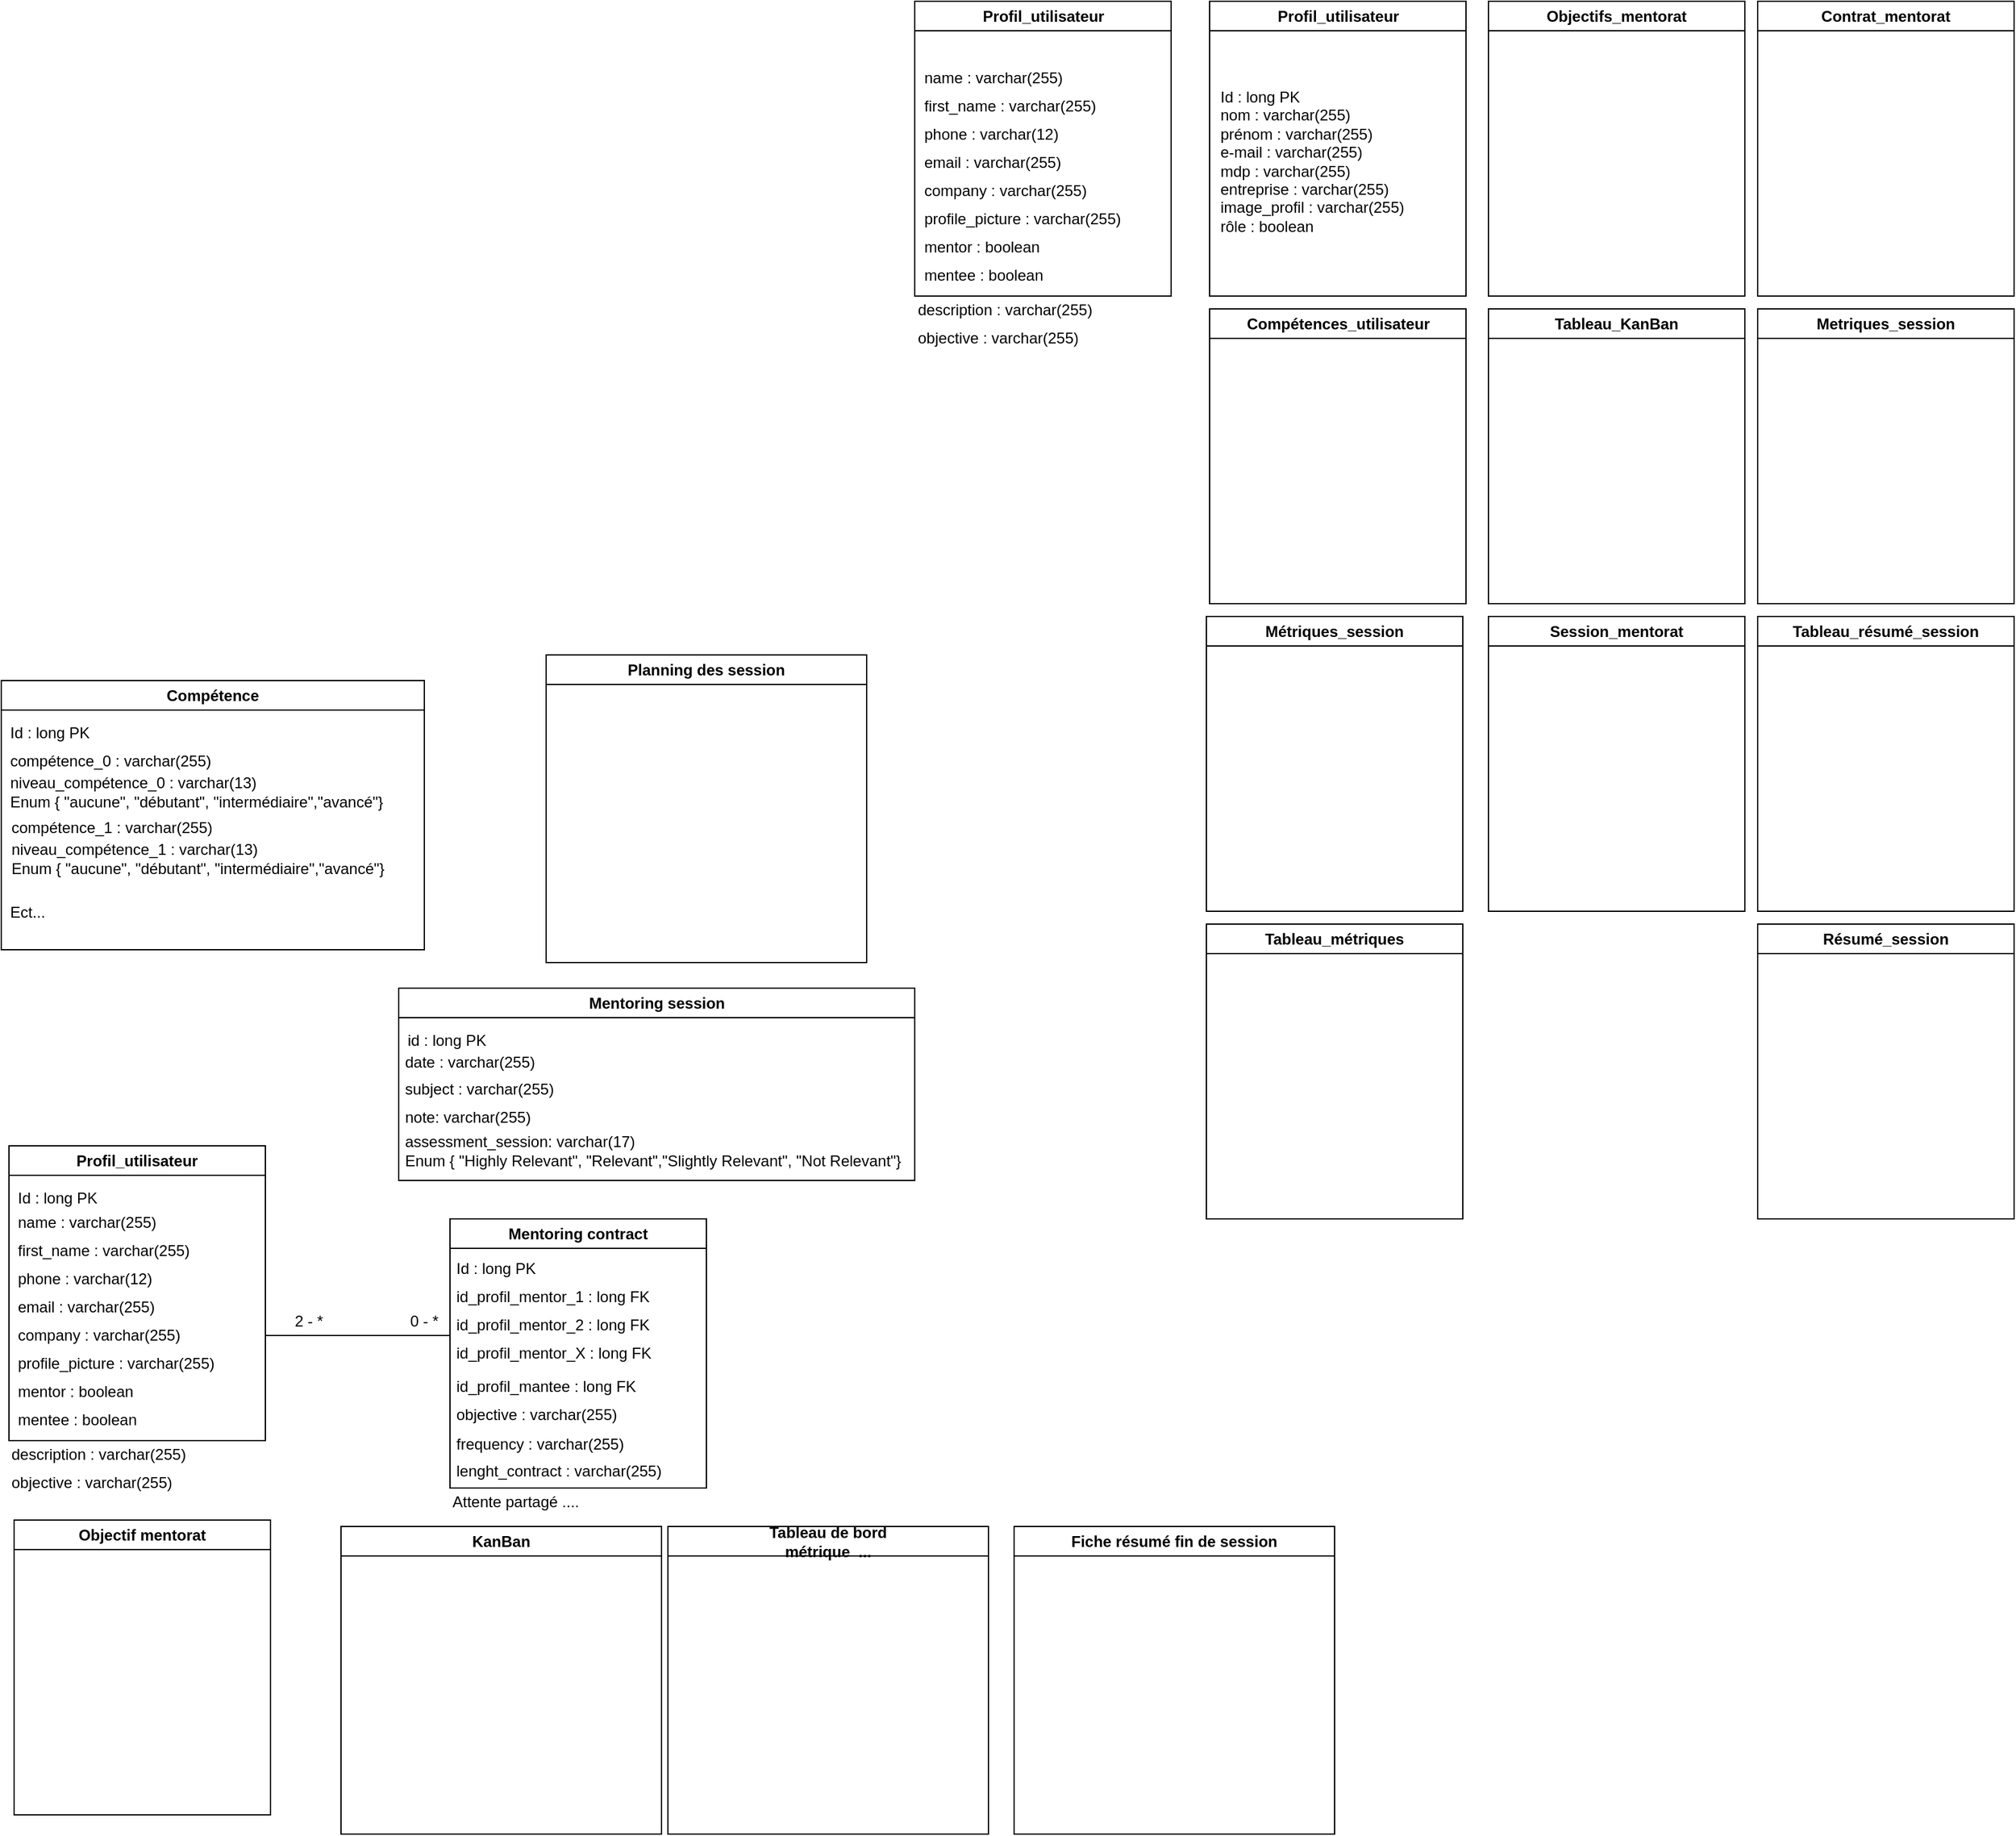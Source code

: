 <mxfile version="21.3.8" type="github">
  <diagram name="Page-1" id="noyESsa5x7OZtrXB0dku">
    <mxGraphModel dx="926" dy="1475" grid="1" gridSize="10" guides="1" tooltips="1" connect="1" arrows="1" fold="1" page="1" pageScale="1" pageWidth="850" pageHeight="1100" math="0" shadow="0">
      <root>
        <mxCell id="0" />
        <mxCell id="1" parent="0" />
        <mxCell id="ySawiuW3Pd_YH2mreCDn-5" value="Mentoring session" style="swimlane;whiteSpace=wrap;html=1;startSize=23;" parent="1" vertex="1">
          <mxGeometry x="310" y="20" width="402.5" height="150" as="geometry" />
        </mxCell>
        <mxCell id="ySawiuW3Pd_YH2mreCDn-29" value="&lt;span style=&quot;background-color: initial;&quot;&gt;id : long PK&lt;/span&gt;" style="text;html=1;strokeColor=none;fillColor=none;align=left;verticalAlign=middle;whiteSpace=wrap;rounded=0;fontStyle=0" parent="ySawiuW3Pd_YH2mreCDn-5" vertex="1">
          <mxGeometry x="5" y="30" width="195" height="22" as="geometry" />
        </mxCell>
        <mxCell id="ySawiuW3Pd_YH2mreCDn-30" value="&lt;span style=&quot;background-color: initial;&quot;&gt;date :&amp;nbsp;&lt;/span&gt;varchar(255)" style="text;html=1;strokeColor=none;fillColor=none;align=left;verticalAlign=middle;whiteSpace=wrap;rounded=0;fontStyle=0" parent="ySawiuW3Pd_YH2mreCDn-5" vertex="1">
          <mxGeometry x="2.5" y="47" width="195" height="22" as="geometry" />
        </mxCell>
        <mxCell id="ySawiuW3Pd_YH2mreCDn-142" value="&lt;span style=&quot;background-color: initial;&quot;&gt;subject :&amp;nbsp;&lt;/span&gt;varchar(255)" style="text;html=1;strokeColor=none;fillColor=none;align=left;verticalAlign=middle;whiteSpace=wrap;rounded=0;fontStyle=0" parent="ySawiuW3Pd_YH2mreCDn-5" vertex="1">
          <mxGeometry x="2.5" y="68" width="195" height="22" as="geometry" />
        </mxCell>
        <mxCell id="ySawiuW3Pd_YH2mreCDn-155" value="&lt;span style=&quot;background-color: initial;&quot;&gt;note:&amp;nbsp;&lt;/span&gt;varchar(255)" style="text;html=1;strokeColor=none;fillColor=none;align=left;verticalAlign=middle;whiteSpace=wrap;rounded=0;fontStyle=0" parent="ySawiuW3Pd_YH2mreCDn-5" vertex="1">
          <mxGeometry x="2.5" y="90" width="195" height="22" as="geometry" />
        </mxCell>
        <mxCell id="ySawiuW3Pd_YH2mreCDn-156" value="&lt;span style=&quot;background-color: initial;&quot;&gt;assessment_session:&amp;nbsp;&lt;/span&gt;varchar(17)&lt;br&gt;Enum { &quot;Highly Relevant&quot;, &quot;Relevant&quot;,&quot;Slightly Relevant&quot;, &quot;Not Relevant&quot;&lt;span style=&quot;background-color: initial;&quot;&gt;}&lt;/span&gt;" style="text;html=1;strokeColor=none;fillColor=none;align=left;verticalAlign=middle;whiteSpace=wrap;rounded=0;fontStyle=0" parent="ySawiuW3Pd_YH2mreCDn-5" vertex="1">
          <mxGeometry x="2.5" y="112" width="397.5" height="30" as="geometry" />
        </mxCell>
        <mxCell id="ySawiuW3Pd_YH2mreCDn-11" value="Mentoring contract" style="swimlane;whiteSpace=wrap;html=1;startSize=23;" parent="1" vertex="1">
          <mxGeometry x="350" y="200" width="200" height="210" as="geometry" />
        </mxCell>
        <mxCell id="ySawiuW3Pd_YH2mreCDn-13" value="objective&lt;span style=&quot;background-color: initial;&quot;&gt;&amp;nbsp;: varchar(255)&lt;/span&gt;" style="text;html=1;strokeColor=none;fillColor=none;align=left;verticalAlign=middle;whiteSpace=wrap;rounded=0;fontStyle=0" parent="ySawiuW3Pd_YH2mreCDn-11" vertex="1">
          <mxGeometry x="2.5" y="142" width="195" height="22" as="geometry" />
        </mxCell>
        <mxCell id="ySawiuW3Pd_YH2mreCDn-19" value="id_profil_mentor_1 : long FK" style="text;html=1;strokeColor=none;fillColor=none;align=left;verticalAlign=middle;whiteSpace=wrap;rounded=0;fontStyle=0" parent="ySawiuW3Pd_YH2mreCDn-11" vertex="1">
          <mxGeometry x="2.5" y="50" width="195" height="22" as="geometry" />
        </mxCell>
        <mxCell id="ySawiuW3Pd_YH2mreCDn-21" value="&lt;span style=&quot;background-color: initial;&quot;&gt;Id : long PK&lt;/span&gt;" style="text;html=1;strokeColor=none;fillColor=none;align=left;verticalAlign=middle;whiteSpace=wrap;rounded=0;fontStyle=0" parent="ySawiuW3Pd_YH2mreCDn-11" vertex="1">
          <mxGeometry x="2.5" y="28" width="195" height="22" as="geometry" />
        </mxCell>
        <mxCell id="ySawiuW3Pd_YH2mreCDn-27" value="id_profil_mantee : long FK" style="text;html=1;strokeColor=none;fillColor=none;align=left;verticalAlign=middle;whiteSpace=wrap;rounded=0;fontStyle=0" parent="ySawiuW3Pd_YH2mreCDn-11" vertex="1">
          <mxGeometry x="2.5" y="120" width="195" height="22" as="geometry" />
        </mxCell>
        <mxCell id="ySawiuW3Pd_YH2mreCDn-28" value="frequency : varchar(255)" style="text;html=1;strokeColor=none;fillColor=none;align=left;verticalAlign=middle;whiteSpace=wrap;rounded=0;fontStyle=0" parent="ySawiuW3Pd_YH2mreCDn-11" vertex="1">
          <mxGeometry x="2.5" y="165" width="195" height="21" as="geometry" />
        </mxCell>
        <mxCell id="ySawiuW3Pd_YH2mreCDn-181" value="lenght_contract : varchar(255)" style="text;html=1;strokeColor=none;fillColor=none;align=left;verticalAlign=middle;whiteSpace=wrap;rounded=0;fontStyle=0" parent="ySawiuW3Pd_YH2mreCDn-11" vertex="1">
          <mxGeometry x="2.5" y="186" width="195" height="21" as="geometry" />
        </mxCell>
        <mxCell id="ySawiuW3Pd_YH2mreCDn-197" value="id_profil_mentor_2 : long FK" style="text;html=1;strokeColor=none;fillColor=none;align=left;verticalAlign=middle;whiteSpace=wrap;rounded=0;fontStyle=0" parent="ySawiuW3Pd_YH2mreCDn-11" vertex="1">
          <mxGeometry x="2.5" y="72" width="195" height="22" as="geometry" />
        </mxCell>
        <mxCell id="ySawiuW3Pd_YH2mreCDn-198" value="id_profil_mentor_X : long FK" style="text;html=1;strokeColor=none;fillColor=none;align=left;verticalAlign=middle;whiteSpace=wrap;rounded=0;fontStyle=0" parent="ySawiuW3Pd_YH2mreCDn-11" vertex="1">
          <mxGeometry x="2.5" y="94" width="195" height="22" as="geometry" />
        </mxCell>
        <mxCell id="ySawiuW3Pd_YH2mreCDn-93" value="Tableau de bord&lt;br&gt;métrique&amp;nbsp; ..." style="swimlane;whiteSpace=wrap;html=1;" parent="1" vertex="1">
          <mxGeometry x="520" y="440" width="250" height="240" as="geometry">
            <mxRectangle x="370" y="450" width="130" height="40" as="alternateBounds" />
          </mxGeometry>
        </mxCell>
        <mxCell id="ySawiuW3Pd_YH2mreCDn-129" value="Compétence" style="swimlane;whiteSpace=wrap;html=1;" parent="1" vertex="1">
          <mxGeometry y="-220" width="330" height="210" as="geometry" />
        </mxCell>
        <mxCell id="ySawiuW3Pd_YH2mreCDn-130" value="Id : long PK" style="text;html=1;strokeColor=none;fillColor=none;align=left;verticalAlign=middle;whiteSpace=wrap;rounded=0;fontStyle=0" parent="ySawiuW3Pd_YH2mreCDn-129" vertex="1">
          <mxGeometry x="5" y="30" width="115" height="22" as="geometry" />
        </mxCell>
        <mxCell id="ySawiuW3Pd_YH2mreCDn-132" value="compétence_0 : varchar(255)" style="text;html=1;strokeColor=none;fillColor=none;align=left;verticalAlign=middle;whiteSpace=wrap;rounded=0;fontStyle=0" parent="ySawiuW3Pd_YH2mreCDn-129" vertex="1">
          <mxGeometry x="5" y="52" width="175" height="22" as="geometry" />
        </mxCell>
        <mxCell id="ySawiuW3Pd_YH2mreCDn-133" value="niveau_compétence_0 : varchar(13) &lt;br&gt;Enum { &quot;aucune&quot;, &quot;débutant&quot;, &quot;intermédiaire&quot;,&quot;avancé&quot;}" style="text;html=1;strokeColor=none;fillColor=none;align=left;verticalAlign=middle;whiteSpace=wrap;rounded=0;fontStyle=0" parent="ySawiuW3Pd_YH2mreCDn-129" vertex="1">
          <mxGeometry x="5" y="74" width="325" height="26" as="geometry" />
        </mxCell>
        <mxCell id="ySawiuW3Pd_YH2mreCDn-137" value="Ect..." style="text;html=1;strokeColor=none;fillColor=none;align=left;verticalAlign=middle;whiteSpace=wrap;rounded=0;fontStyle=0" parent="ySawiuW3Pd_YH2mreCDn-129" vertex="1">
          <mxGeometry x="5" y="170" width="175" height="22" as="geometry" />
        </mxCell>
        <mxCell id="ySawiuW3Pd_YH2mreCDn-194" value="" style="endArrow=none;html=1;rounded=0;spacing=0;entryX=1;entryY=0.5;entryDx=0;entryDy=0;" parent="1" edge="1" target="4aoceYNehT1nNi53uhLn-13">
          <mxGeometry width="50" height="50" relative="1" as="geometry">
            <mxPoint x="350" y="291" as="sourcePoint" />
            <mxPoint x="220" y="291" as="targetPoint" />
          </mxGeometry>
        </mxCell>
        <mxCell id="ySawiuW3Pd_YH2mreCDn-195" value="0 - *" style="text;html=1;strokeColor=none;fillColor=none;align=center;verticalAlign=middle;whiteSpace=wrap;rounded=0;spacing=0;fontSize=12;labelPosition=center;verticalLabelPosition=middle;" parent="1" vertex="1">
          <mxGeometry x="320" y="270" width="20" height="20" as="geometry" />
        </mxCell>
        <mxCell id="ySawiuW3Pd_YH2mreCDn-196" value="2 - *" style="text;html=1;strokeColor=none;fillColor=none;align=center;verticalAlign=middle;whiteSpace=wrap;rounded=0;spacing=0;fontSize=12;labelPosition=center;verticalLabelPosition=middle;" parent="1" vertex="1">
          <mxGeometry x="230" y="270" width="20" height="20" as="geometry" />
        </mxCell>
        <mxCell id="4aoceYNehT1nNi53uhLn-1" value="compétence_1 : varchar(255)" style="text;html=1;strokeColor=none;fillColor=none;align=left;verticalAlign=middle;whiteSpace=wrap;rounded=0;fontStyle=0" vertex="1" parent="1">
          <mxGeometry x="6" y="-116" width="175" height="22" as="geometry" />
        </mxCell>
        <mxCell id="4aoceYNehT1nNi53uhLn-2" value="niveau_compétence_1 : varchar(13) &lt;br&gt;Enum { &quot;aucune&quot;, &quot;débutant&quot;, &quot;intermédiaire&quot;,&quot;avancé&quot;}" style="text;html=1;strokeColor=none;fillColor=none;align=left;verticalAlign=middle;whiteSpace=wrap;rounded=0;fontStyle=0" vertex="1" parent="1">
          <mxGeometry x="6" y="-94" width="325" height="26" as="geometry" />
        </mxCell>
        <mxCell id="4aoceYNehT1nNi53uhLn-5" value="Profil_utilisateur" style="swimlane;whiteSpace=wrap;html=1;" vertex="1" parent="1">
          <mxGeometry x="6" y="143" width="200" height="230" as="geometry" />
        </mxCell>
        <mxCell id="4aoceYNehT1nNi53uhLn-6" value="Id : long PK" style="text;html=1;strokeColor=none;fillColor=none;align=left;verticalAlign=middle;whiteSpace=wrap;rounded=0;fontStyle=0" vertex="1" parent="4aoceYNehT1nNi53uhLn-5">
          <mxGeometry x="5" y="30" width="115" height="22" as="geometry" />
        </mxCell>
        <mxCell id="4aoceYNehT1nNi53uhLn-7" value="name : varchar(255)" style="text;html=1;strokeColor=none;fillColor=none;align=left;verticalAlign=middle;whiteSpace=wrap;rounded=0;fontStyle=0" vertex="1" parent="4aoceYNehT1nNi53uhLn-5">
          <mxGeometry x="5" y="49" width="125" height="22" as="geometry" />
        </mxCell>
        <mxCell id="4aoceYNehT1nNi53uhLn-8" value="first_name : varchar(255)" style="text;html=1;strokeColor=none;fillColor=none;align=left;verticalAlign=middle;whiteSpace=wrap;rounded=0;fontStyle=0" vertex="1" parent="4aoceYNehT1nNi53uhLn-5">
          <mxGeometry x="5" y="71" width="195" height="22" as="geometry" />
        </mxCell>
        <mxCell id="4aoceYNehT1nNi53uhLn-9" value="phone : varchar(12)" style="text;html=1;strokeColor=none;fillColor=none;align=left;verticalAlign=middle;whiteSpace=wrap;rounded=0;fontStyle=0" vertex="1" parent="4aoceYNehT1nNi53uhLn-5">
          <mxGeometry x="5" y="93" width="195" height="22" as="geometry" />
        </mxCell>
        <mxCell id="4aoceYNehT1nNi53uhLn-10" value="email : varchar(255)" style="text;html=1;strokeColor=none;fillColor=none;align=left;verticalAlign=middle;whiteSpace=wrap;rounded=0;fontStyle=0" vertex="1" parent="4aoceYNehT1nNi53uhLn-5">
          <mxGeometry x="5" y="115" width="195" height="22" as="geometry" />
        </mxCell>
        <mxCell id="4aoceYNehT1nNi53uhLn-11" value="&lt;span style=&quot;background-color: initial;&quot;&gt;mentor : boolean&lt;/span&gt;" style="text;html=1;strokeColor=none;fillColor=none;align=left;verticalAlign=middle;whiteSpace=wrap;rounded=0;fontStyle=0" vertex="1" parent="4aoceYNehT1nNi53uhLn-5">
          <mxGeometry x="5" y="181" width="195" height="22" as="geometry" />
        </mxCell>
        <mxCell id="4aoceYNehT1nNi53uhLn-12" value="&lt;span style=&quot;background-color: initial;&quot;&gt;mentee : boolean&lt;/span&gt;" style="text;html=1;strokeColor=none;fillColor=none;align=left;verticalAlign=middle;whiteSpace=wrap;rounded=0;fontStyle=0" vertex="1" parent="4aoceYNehT1nNi53uhLn-5">
          <mxGeometry x="5" y="203" width="195" height="22" as="geometry" />
        </mxCell>
        <mxCell id="4aoceYNehT1nNi53uhLn-13" value="&lt;span style=&quot;background-color: initial;&quot;&gt;company : varchar(255)&lt;/span&gt;" style="text;html=1;strokeColor=none;fillColor=none;align=left;verticalAlign=middle;whiteSpace=wrap;rounded=0;fontStyle=0" vertex="1" parent="4aoceYNehT1nNi53uhLn-5">
          <mxGeometry x="5" y="137" width="195" height="22" as="geometry" />
        </mxCell>
        <mxCell id="4aoceYNehT1nNi53uhLn-14" value="profile_picture : varchar(255)" style="text;html=1;strokeColor=none;fillColor=none;align=left;verticalAlign=middle;whiteSpace=wrap;rounded=0;fontStyle=0" vertex="1" parent="4aoceYNehT1nNi53uhLn-5">
          <mxGeometry x="5" y="159" width="175" height="22" as="geometry" />
        </mxCell>
        <mxCell id="4aoceYNehT1nNi53uhLn-15" value="Fiche résumé fin de session" style="swimlane;whiteSpace=wrap;html=1;" vertex="1" parent="1">
          <mxGeometry x="790" y="440" width="250" height="240" as="geometry">
            <mxRectangle x="370" y="450" width="130" height="40" as="alternateBounds" />
          </mxGeometry>
        </mxCell>
        <mxCell id="ySawiuW3Pd_YH2mreCDn-154" value="objective : varchar(255)" style="text;html=1;strokeColor=none;fillColor=none;align=left;verticalAlign=middle;whiteSpace=wrap;rounded=0;fontStyle=0" parent="1" vertex="1">
          <mxGeometry x="6" y="395" width="175" height="22" as="geometry" />
        </mxCell>
        <mxCell id="ySawiuW3Pd_YH2mreCDn-153" value="description : varchar(255)" style="text;html=1;strokeColor=none;fillColor=none;align=left;verticalAlign=middle;whiteSpace=wrap;rounded=0;fontStyle=0" parent="1" vertex="1">
          <mxGeometry x="6" y="373" width="175" height="22" as="geometry" />
        </mxCell>
        <mxCell id="4aoceYNehT1nNi53uhLn-16" value="Attente partagé ...." style="text;html=1;strokeColor=none;fillColor=none;align=left;verticalAlign=middle;whiteSpace=wrap;rounded=0;fontStyle=0" vertex="1" parent="1">
          <mxGeometry x="350" y="410" width="195" height="21" as="geometry" />
        </mxCell>
        <mxCell id="4aoceYNehT1nNi53uhLn-17" value="KanBan" style="swimlane;whiteSpace=wrap;html=1;" vertex="1" parent="1">
          <mxGeometry x="265" y="440" width="250" height="240" as="geometry">
            <mxRectangle x="370" y="450" width="130" height="40" as="alternateBounds" />
          </mxGeometry>
        </mxCell>
        <mxCell id="4aoceYNehT1nNi53uhLn-18" value="Planning des session" style="swimlane;whiteSpace=wrap;html=1;" vertex="1" parent="1">
          <mxGeometry x="425" y="-240" width="250" height="240" as="geometry">
            <mxRectangle x="370" y="450" width="130" height="40" as="alternateBounds" />
          </mxGeometry>
        </mxCell>
        <mxCell id="4aoceYNehT1nNi53uhLn-19" value="Objectif mentorat" style="swimlane;whiteSpace=wrap;html=1;" vertex="1" parent="1">
          <mxGeometry x="10" y="435" width="200" height="230" as="geometry" />
        </mxCell>
        <mxCell id="4aoceYNehT1nNi53uhLn-30" value="Profil_utilisateur" style="swimlane;whiteSpace=wrap;html=1;" vertex="1" parent="1">
          <mxGeometry x="942.5" y="-750" width="200" height="230" as="geometry" />
        </mxCell>
        <mxCell id="4aoceYNehT1nNi53uhLn-52" value="Id : long PK&lt;br&gt;nom : varchar(255)&lt;br&gt;prénom : varchar(255)&lt;br&gt;e-mail : varchar(255)&lt;br&gt;mdp : varchar(255)&lt;br&gt;entreprise : varchar(255)&lt;br&gt;image_profil : varchar(255)&lt;br&gt;rôle : boolean&lt;br&gt;" style="text;html=1;strokeColor=none;fillColor=none;align=left;verticalAlign=middle;whiteSpace=wrap;rounded=0;fontStyle=0" vertex="1" parent="4aoceYNehT1nNi53uhLn-30">
          <mxGeometry x="6" y="30" width="184" height="190" as="geometry" />
        </mxCell>
        <mxCell id="4aoceYNehT1nNi53uhLn-40" value="Objectifs_mentorat" style="swimlane;whiteSpace=wrap;html=1;" vertex="1" parent="1">
          <mxGeometry x="1160" y="-750" width="200" height="230" as="geometry" />
        </mxCell>
        <mxCell id="4aoceYNehT1nNi53uhLn-41" value="Contrat_mentorat" style="swimlane;whiteSpace=wrap;html=1;" vertex="1" parent="1">
          <mxGeometry x="1370" y="-750" width="200" height="230" as="geometry" />
        </mxCell>
        <mxCell id="4aoceYNehT1nNi53uhLn-42" value="Compétences_utilisateur" style="swimlane;whiteSpace=wrap;html=1;" vertex="1" parent="1">
          <mxGeometry x="942.5" y="-510" width="200" height="230" as="geometry" />
        </mxCell>
        <mxCell id="4aoceYNehT1nNi53uhLn-43" value="Tableau_KanBan" style="swimlane;whiteSpace=wrap;html=1;" vertex="1" parent="1">
          <mxGeometry x="1160" y="-510" width="200" height="230" as="geometry" />
        </mxCell>
        <mxCell id="4aoceYNehT1nNi53uhLn-44" value="Metriques_session" style="swimlane;whiteSpace=wrap;html=1;" vertex="1" parent="1">
          <mxGeometry x="1370" y="-510" width="200" height="230" as="geometry" />
        </mxCell>
        <mxCell id="4aoceYNehT1nNi53uhLn-45" value="Métriques_session" style="swimlane;whiteSpace=wrap;html=1;" vertex="1" parent="1">
          <mxGeometry x="940" y="-270" width="200" height="230" as="geometry" />
        </mxCell>
        <mxCell id="4aoceYNehT1nNi53uhLn-46" value="Session_mentorat" style="swimlane;whiteSpace=wrap;html=1;" vertex="1" parent="1">
          <mxGeometry x="1160" y="-270" width="200" height="230" as="geometry" />
        </mxCell>
        <mxCell id="4aoceYNehT1nNi53uhLn-48" value="Tableau_résumé_session" style="swimlane;whiteSpace=wrap;html=1;" vertex="1" parent="1">
          <mxGeometry x="1370" y="-270" width="200" height="230" as="geometry" />
        </mxCell>
        <mxCell id="4aoceYNehT1nNi53uhLn-49" value="Tableau_métriques" style="swimlane;whiteSpace=wrap;html=1;" vertex="1" parent="1">
          <mxGeometry x="940" y="-30" width="200" height="230" as="geometry" />
        </mxCell>
        <mxCell id="4aoceYNehT1nNi53uhLn-50" value="Résumé_session" style="swimlane;whiteSpace=wrap;html=1;" vertex="1" parent="1">
          <mxGeometry x="1370" y="-30" width="200" height="230" as="geometry" />
        </mxCell>
        <mxCell id="4aoceYNehT1nNi53uhLn-51" value="Profil_utilisateur" style="swimlane;whiteSpace=wrap;html=1;" vertex="1" parent="1">
          <mxGeometry x="712.5" y="-750" width="200" height="230" as="geometry" />
        </mxCell>
        <mxCell id="4aoceYNehT1nNi53uhLn-53" value="name : varchar(255)" style="text;html=1;strokeColor=none;fillColor=none;align=left;verticalAlign=middle;whiteSpace=wrap;rounded=0;fontStyle=0" vertex="1" parent="4aoceYNehT1nNi53uhLn-51">
          <mxGeometry x="5" y="49" width="125" height="22" as="geometry" />
        </mxCell>
        <mxCell id="4aoceYNehT1nNi53uhLn-54" value="first_name : varchar(255)" style="text;html=1;strokeColor=none;fillColor=none;align=left;verticalAlign=middle;whiteSpace=wrap;rounded=0;fontStyle=0" vertex="1" parent="4aoceYNehT1nNi53uhLn-51">
          <mxGeometry x="5" y="71" width="195" height="22" as="geometry" />
        </mxCell>
        <mxCell id="4aoceYNehT1nNi53uhLn-55" value="phone : varchar(12)" style="text;html=1;strokeColor=none;fillColor=none;align=left;verticalAlign=middle;whiteSpace=wrap;rounded=0;fontStyle=0" vertex="1" parent="4aoceYNehT1nNi53uhLn-51">
          <mxGeometry x="5" y="93" width="195" height="22" as="geometry" />
        </mxCell>
        <mxCell id="4aoceYNehT1nNi53uhLn-56" value="email : varchar(255)" style="text;html=1;strokeColor=none;fillColor=none;align=left;verticalAlign=middle;whiteSpace=wrap;rounded=0;fontStyle=0" vertex="1" parent="4aoceYNehT1nNi53uhLn-51">
          <mxGeometry x="5" y="115" width="195" height="22" as="geometry" />
        </mxCell>
        <mxCell id="4aoceYNehT1nNi53uhLn-57" value="&lt;span style=&quot;background-color: initial;&quot;&gt;mentor : boolean&lt;/span&gt;" style="text;html=1;strokeColor=none;fillColor=none;align=left;verticalAlign=middle;whiteSpace=wrap;rounded=0;fontStyle=0" vertex="1" parent="4aoceYNehT1nNi53uhLn-51">
          <mxGeometry x="5" y="181" width="195" height="22" as="geometry" />
        </mxCell>
        <mxCell id="4aoceYNehT1nNi53uhLn-58" value="&lt;span style=&quot;background-color: initial;&quot;&gt;mentee : boolean&lt;/span&gt;" style="text;html=1;strokeColor=none;fillColor=none;align=left;verticalAlign=middle;whiteSpace=wrap;rounded=0;fontStyle=0" vertex="1" parent="4aoceYNehT1nNi53uhLn-51">
          <mxGeometry x="5" y="203" width="195" height="22" as="geometry" />
        </mxCell>
        <mxCell id="4aoceYNehT1nNi53uhLn-59" value="&lt;span style=&quot;background-color: initial;&quot;&gt;company : varchar(255)&lt;/span&gt;" style="text;html=1;strokeColor=none;fillColor=none;align=left;verticalAlign=middle;whiteSpace=wrap;rounded=0;fontStyle=0" vertex="1" parent="4aoceYNehT1nNi53uhLn-51">
          <mxGeometry x="5" y="137" width="195" height="22" as="geometry" />
        </mxCell>
        <mxCell id="4aoceYNehT1nNi53uhLn-60" value="profile_picture : varchar(255)" style="text;html=1;strokeColor=none;fillColor=none;align=left;verticalAlign=middle;whiteSpace=wrap;rounded=0;fontStyle=0" vertex="1" parent="4aoceYNehT1nNi53uhLn-51">
          <mxGeometry x="5" y="159" width="175" height="22" as="geometry" />
        </mxCell>
        <mxCell id="4aoceYNehT1nNi53uhLn-61" value="objective : varchar(255)" style="text;html=1;strokeColor=none;fillColor=none;align=left;verticalAlign=middle;whiteSpace=wrap;rounded=0;fontStyle=0" vertex="1" parent="1">
          <mxGeometry x="712.5" y="-498" width="175" height="22" as="geometry" />
        </mxCell>
        <mxCell id="4aoceYNehT1nNi53uhLn-62" value="description : varchar(255)" style="text;html=1;strokeColor=none;fillColor=none;align=left;verticalAlign=middle;whiteSpace=wrap;rounded=0;fontStyle=0" vertex="1" parent="1">
          <mxGeometry x="712.5" y="-520" width="175" height="22" as="geometry" />
        </mxCell>
      </root>
    </mxGraphModel>
  </diagram>
</mxfile>
